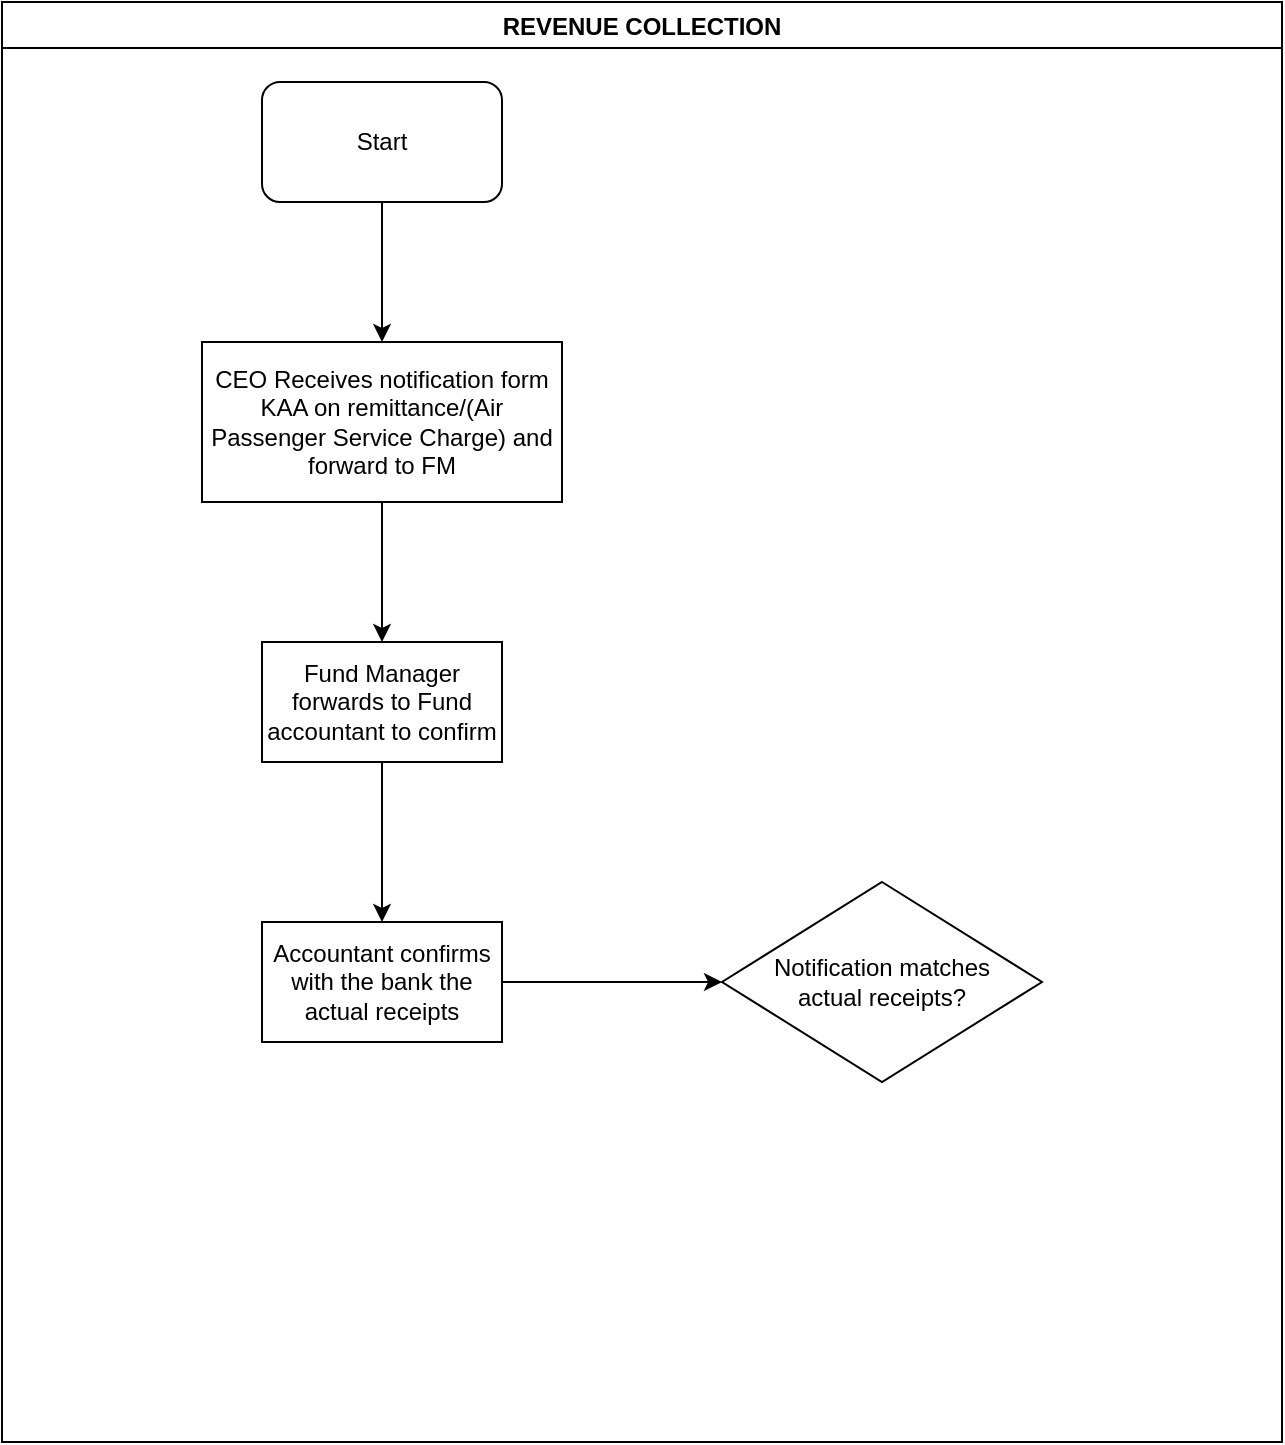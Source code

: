 <mxfile version="14.7.7" type="github">
  <diagram id="zSV-mcFSEV-054tMcBkZ" name="Page-1">
    <mxGraphModel dx="1038" dy="508" grid="1" gridSize="10" guides="1" tooltips="1" connect="1" arrows="1" fold="1" page="1" pageScale="1" pageWidth="1169" pageHeight="827" math="0" shadow="0">
      <root>
        <mxCell id="0" />
        <mxCell id="1" parent="0" />
        <mxCell id="jlbb2lrGJc-DTEXWLsxi-1" value="REVENUE COLLECTION" style="swimlane;" vertex="1" parent="1">
          <mxGeometry x="150" y="50" width="640" height="720" as="geometry" />
        </mxCell>
        <mxCell id="jlbb2lrGJc-DTEXWLsxi-2" value="Start" style="rounded=1;whiteSpace=wrap;html=1;" vertex="1" parent="jlbb2lrGJc-DTEXWLsxi-1">
          <mxGeometry x="130" y="40" width="120" height="60" as="geometry" />
        </mxCell>
        <mxCell id="jlbb2lrGJc-DTEXWLsxi-3" value="CEO Receives notification form KAA on remittance/(Air Passenger Service Charge) and forward to FM" style="rounded=0;whiteSpace=wrap;html=1;" vertex="1" parent="jlbb2lrGJc-DTEXWLsxi-1">
          <mxGeometry x="100" y="170" width="180" height="80" as="geometry" />
        </mxCell>
        <mxCell id="jlbb2lrGJc-DTEXWLsxi-5" value="" style="edgeStyle=orthogonalEdgeStyle;rounded=0;orthogonalLoop=1;jettySize=auto;html=1;entryX=0.5;entryY=0;entryDx=0;entryDy=0;" edge="1" parent="jlbb2lrGJc-DTEXWLsxi-1" source="jlbb2lrGJc-DTEXWLsxi-2" target="jlbb2lrGJc-DTEXWLsxi-3">
          <mxGeometry relative="1" as="geometry">
            <mxPoint x="190" y="180" as="targetPoint" />
          </mxGeometry>
        </mxCell>
        <mxCell id="jlbb2lrGJc-DTEXWLsxi-6" value="Fund Manager forwards to Fund accountant to confirm" style="whiteSpace=wrap;html=1;rounded=0;" vertex="1" parent="jlbb2lrGJc-DTEXWLsxi-1">
          <mxGeometry x="130" y="320" width="120" height="60" as="geometry" />
        </mxCell>
        <mxCell id="jlbb2lrGJc-DTEXWLsxi-7" value="" style="edgeStyle=orthogonalEdgeStyle;rounded=0;orthogonalLoop=1;jettySize=auto;html=1;" edge="1" parent="jlbb2lrGJc-DTEXWLsxi-1" source="jlbb2lrGJc-DTEXWLsxi-3" target="jlbb2lrGJc-DTEXWLsxi-6">
          <mxGeometry relative="1" as="geometry" />
        </mxCell>
        <mxCell id="jlbb2lrGJc-DTEXWLsxi-10" value="&lt;div&gt;Notification matches&lt;/div&gt;&lt;div&gt;actual receipts?&lt;/div&gt;" style="rhombus;whiteSpace=wrap;html=1;rounded=0;" vertex="1" parent="jlbb2lrGJc-DTEXWLsxi-1">
          <mxGeometry x="360" y="440" width="160" height="100" as="geometry" />
        </mxCell>
        <mxCell id="jlbb2lrGJc-DTEXWLsxi-11" value="" style="edgeStyle=orthogonalEdgeStyle;rounded=0;orthogonalLoop=1;jettySize=auto;html=1;" edge="1" parent="1" source="jlbb2lrGJc-DTEXWLsxi-8" target="jlbb2lrGJc-DTEXWLsxi-10">
          <mxGeometry relative="1" as="geometry" />
        </mxCell>
        <mxCell id="jlbb2lrGJc-DTEXWLsxi-8" value="Accountant confirms with the bank the actual receipts" style="whiteSpace=wrap;html=1;rounded=0;" vertex="1" parent="1">
          <mxGeometry x="280" y="510" width="120" height="60" as="geometry" />
        </mxCell>
        <mxCell id="jlbb2lrGJc-DTEXWLsxi-9" value="" style="edgeStyle=orthogonalEdgeStyle;rounded=0;orthogonalLoop=1;jettySize=auto;html=1;" edge="1" parent="1" source="jlbb2lrGJc-DTEXWLsxi-6" target="jlbb2lrGJc-DTEXWLsxi-8">
          <mxGeometry relative="1" as="geometry" />
        </mxCell>
      </root>
    </mxGraphModel>
  </diagram>
</mxfile>
